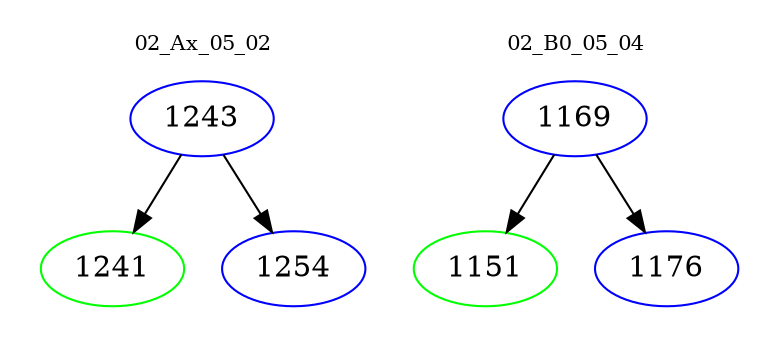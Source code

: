 digraph{
subgraph cluster_0 {
color = white
label = "02_Ax_05_02";
fontsize=10;
T0_1243 [label="1243", color="blue"]
T0_1243 -> T0_1241 [color="black"]
T0_1241 [label="1241", color="green"]
T0_1243 -> T0_1254 [color="black"]
T0_1254 [label="1254", color="blue"]
}
subgraph cluster_1 {
color = white
label = "02_B0_05_04";
fontsize=10;
T1_1169 [label="1169", color="blue"]
T1_1169 -> T1_1151 [color="black"]
T1_1151 [label="1151", color="green"]
T1_1169 -> T1_1176 [color="black"]
T1_1176 [label="1176", color="blue"]
}
}

